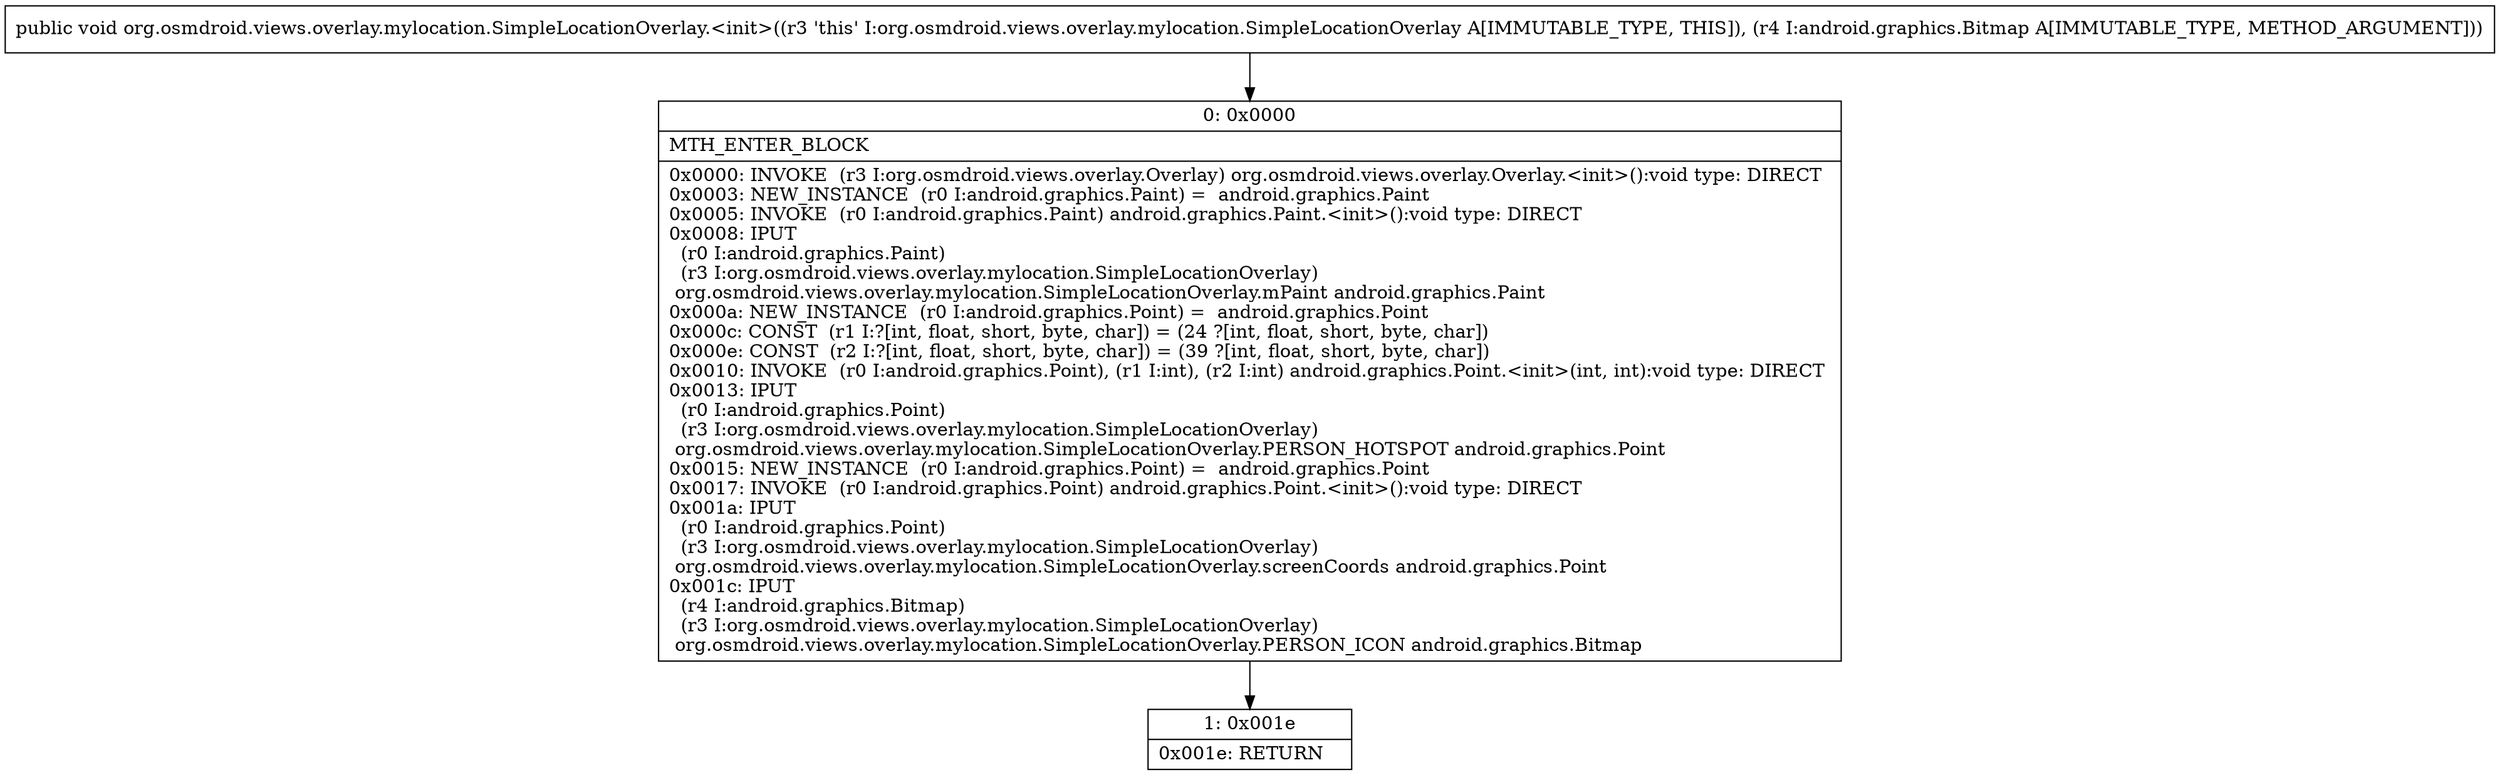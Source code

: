 digraph "CFG fororg.osmdroid.views.overlay.mylocation.SimpleLocationOverlay.\<init\>(Landroid\/graphics\/Bitmap;)V" {
Node_0 [shape=record,label="{0\:\ 0x0000|MTH_ENTER_BLOCK\l|0x0000: INVOKE  (r3 I:org.osmdroid.views.overlay.Overlay) org.osmdroid.views.overlay.Overlay.\<init\>():void type: DIRECT \l0x0003: NEW_INSTANCE  (r0 I:android.graphics.Paint) =  android.graphics.Paint \l0x0005: INVOKE  (r0 I:android.graphics.Paint) android.graphics.Paint.\<init\>():void type: DIRECT \l0x0008: IPUT  \l  (r0 I:android.graphics.Paint)\l  (r3 I:org.osmdroid.views.overlay.mylocation.SimpleLocationOverlay)\l org.osmdroid.views.overlay.mylocation.SimpleLocationOverlay.mPaint android.graphics.Paint \l0x000a: NEW_INSTANCE  (r0 I:android.graphics.Point) =  android.graphics.Point \l0x000c: CONST  (r1 I:?[int, float, short, byte, char]) = (24 ?[int, float, short, byte, char]) \l0x000e: CONST  (r2 I:?[int, float, short, byte, char]) = (39 ?[int, float, short, byte, char]) \l0x0010: INVOKE  (r0 I:android.graphics.Point), (r1 I:int), (r2 I:int) android.graphics.Point.\<init\>(int, int):void type: DIRECT \l0x0013: IPUT  \l  (r0 I:android.graphics.Point)\l  (r3 I:org.osmdroid.views.overlay.mylocation.SimpleLocationOverlay)\l org.osmdroid.views.overlay.mylocation.SimpleLocationOverlay.PERSON_HOTSPOT android.graphics.Point \l0x0015: NEW_INSTANCE  (r0 I:android.graphics.Point) =  android.graphics.Point \l0x0017: INVOKE  (r0 I:android.graphics.Point) android.graphics.Point.\<init\>():void type: DIRECT \l0x001a: IPUT  \l  (r0 I:android.graphics.Point)\l  (r3 I:org.osmdroid.views.overlay.mylocation.SimpleLocationOverlay)\l org.osmdroid.views.overlay.mylocation.SimpleLocationOverlay.screenCoords android.graphics.Point \l0x001c: IPUT  \l  (r4 I:android.graphics.Bitmap)\l  (r3 I:org.osmdroid.views.overlay.mylocation.SimpleLocationOverlay)\l org.osmdroid.views.overlay.mylocation.SimpleLocationOverlay.PERSON_ICON android.graphics.Bitmap \l}"];
Node_1 [shape=record,label="{1\:\ 0x001e|0x001e: RETURN   \l}"];
MethodNode[shape=record,label="{public void org.osmdroid.views.overlay.mylocation.SimpleLocationOverlay.\<init\>((r3 'this' I:org.osmdroid.views.overlay.mylocation.SimpleLocationOverlay A[IMMUTABLE_TYPE, THIS]), (r4 I:android.graphics.Bitmap A[IMMUTABLE_TYPE, METHOD_ARGUMENT])) }"];
MethodNode -> Node_0;
Node_0 -> Node_1;
}

